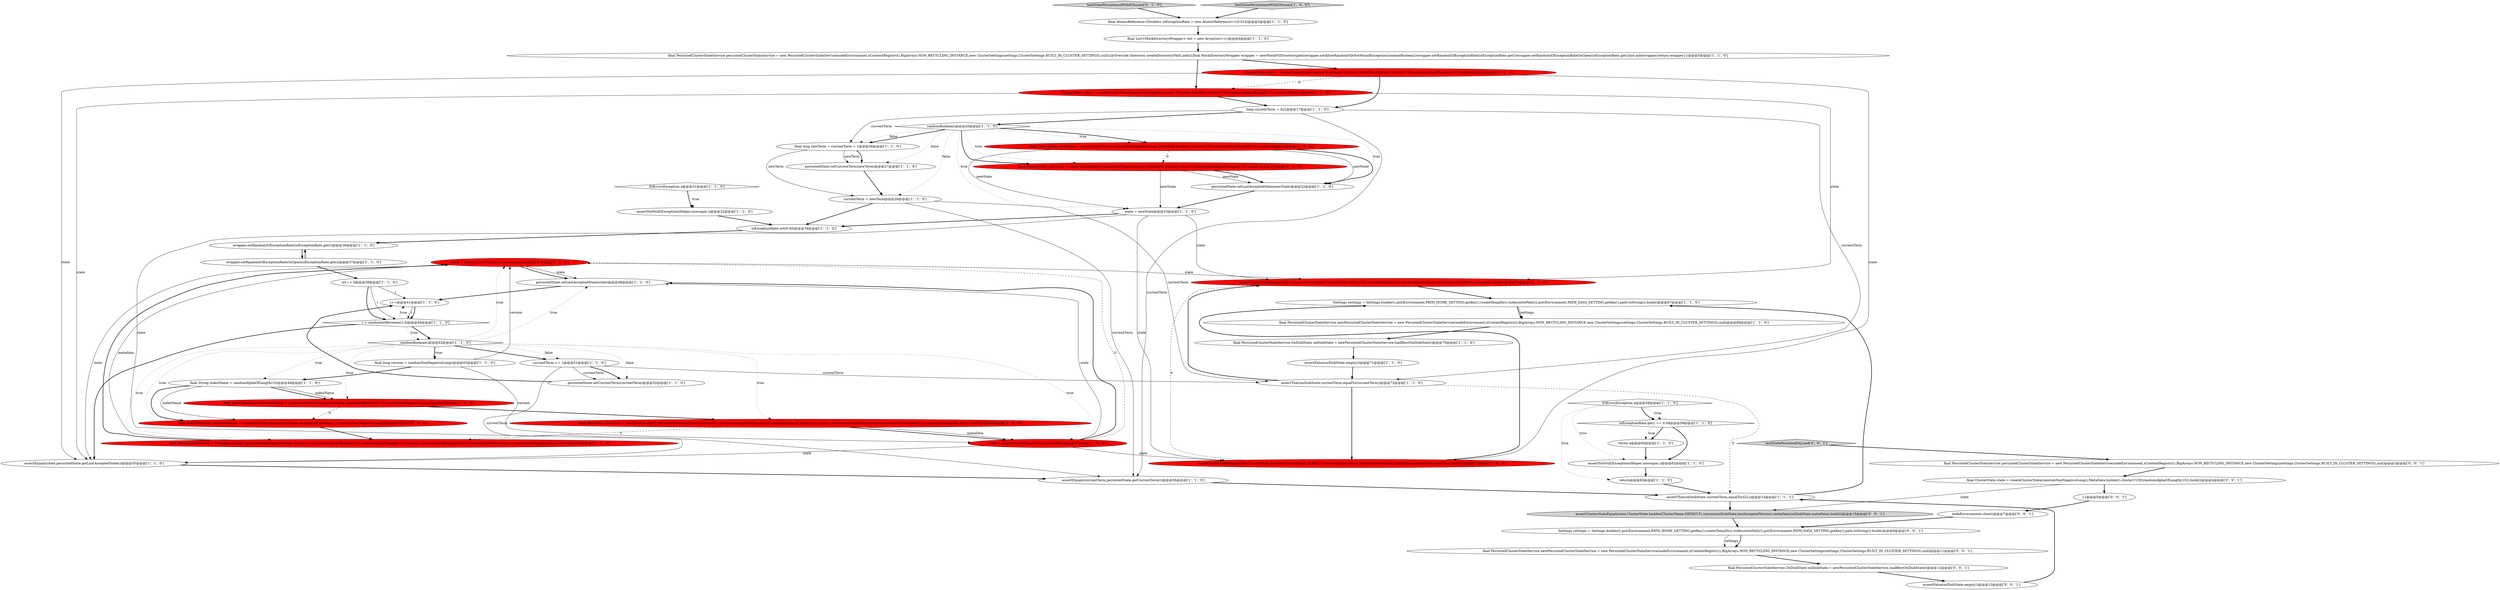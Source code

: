 digraph {
44 [style = filled, label = "state = createClusterState(version,metadata)@@@47@@@['0', '1', '0']", fillcolor = red, shape = ellipse image = "AAA1AAABBB2BBB"];
52 [style = filled, label = "final PersistedClusterStateService persistedClusterStateService = new PersistedClusterStateService(nodeEnvironment,xContentRegistry(),BigArrays.NON_RECYCLING_INSTANCE,new ClusterSettings(settings,ClusterSettings.BUILT_IN_CLUSTER_SETTINGS),null)@@@3@@@['0', '0', '1']", fillcolor = white, shape = ellipse image = "AAA0AAABBB3BBB"];
49 [style = filled, label = "testStatePersistenceWithIOIssues['0', '1', '0']", fillcolor = lightgray, shape = diamond image = "AAA0AAABBB2BBB"];
31 [style = filled, label = "IOError|Exception e@@@58@@@['1', '1', '0']", fillcolor = white, shape = diamond image = "AAA0AAABBB1BBB"];
13 [style = filled, label = "ClusterState state = createClusterState(randomNonNegativeLong(),MetaData.builder().clusterUUID(randomAlphaOfLength(10)).build())@@@16@@@['1', '0', '0']", fillcolor = red, shape = ellipse image = "AAA1AAABBB1BBB"];
25 [style = filled, label = "final IndexMetaData indexMetaData = createIndexMetaData(indexName,randomIntBetween(1,5),randomNonNegativeLong())@@@45@@@['1', '0', '0']", fillcolor = red, shape = ellipse image = "AAA1AAABBB1BBB"];
50 [style = filled, label = "final ClusterState newState = createClusterState(randomNonNegativeLong(),Metadata.builder().clusterUUID(randomAlphaOfLength(10)).build())@@@21@@@['0', '1', '0']", fillcolor = red, shape = ellipse image = "AAA1AAABBB2BBB"];
48 [style = filled, label = "final IndexMetadata indexMetadata = createIndexMetadata(indexName,randomIntBetween(1,5),randomNonNegativeLong())@@@45@@@['0', '1', '0']", fillcolor = red, shape = ellipse image = "AAA1AAABBB2BBB"];
27 [style = filled, label = "IOError|Exception e@@@31@@@['1', '1', '0']", fillcolor = white, shape = diamond image = "AAA0AAABBB1BBB"];
54 [style = filled, label = "assertFalse(onDiskState.empty())@@@13@@@['0', '0', '1']", fillcolor = white, shape = ellipse image = "AAA0AAABBB3BBB"];
29 [style = filled, label = "return@@@63@@@['1', '1', '0']", fillcolor = white, shape = ellipse image = "AAA0AAABBB1BBB"];
58 [style = filled, label = "final ClusterState state = createClusterState(randomNonNegativeLong(),MetaData.builder().clusterUUID(randomAlphaOfLength(10)).build())@@@4@@@['0', '0', '1']", fillcolor = white, shape = ellipse image = "AAA0AAABBB3BBB"];
17 [style = filled, label = "long currentTerm = 42L@@@17@@@['1', '1', '0']", fillcolor = white, shape = ellipse image = "AAA0AAABBB1BBB"];
51 [style = filled, label = "{}@@@5@@@['0', '0', '1']", fillcolor = white, shape = ellipse image = "AAA0AAABBB3BBB"];
55 [style = filled, label = "final PersistedClusterStateService newPersistedClusterStateService = new PersistedClusterStateService(nodeEnvironment,xContentRegistry(),BigArrays.NON_RECYCLING_INSTANCE,new ClusterSettings(settings,ClusterSettings.BUILT_IN_CLUSTER_SETTINGS),null)@@@11@@@['0', '0', '1']", fillcolor = white, shape = ellipse image = "AAA0AAABBB3BBB"];
15 [style = filled, label = "final ClusterState newState = createClusterState(randomNonNegativeLong(),MetaData.builder().clusterUUID(randomAlphaOfLength(10)).build())@@@21@@@['1', '0', '0']", fillcolor = red, shape = ellipse image = "AAA1AAABBB1BBB"];
28 [style = filled, label = "currentTerm += 1@@@51@@@['1', '1', '0']", fillcolor = white, shape = ellipse image = "AAA0AAABBB1BBB"];
38 [style = filled, label = "randomBoolean()@@@42@@@['1', '1', '0']", fillcolor = white, shape = diamond image = "AAA0AAABBB1BBB"];
47 [style = filled, label = "assertClusterStateEqual(state,ClusterState.builder(ClusterName.DEFAULT).version(onDiskState.lastAcceptedVersion).metadata(onDiskState.metadata).build())@@@73@@@['0', '1', '0']", fillcolor = red, shape = ellipse image = "AAA1AAABBB2BBB"];
20 [style = filled, label = "final List<MockDirectoryWrapper> list = new ArrayList<>()@@@4@@@['1', '1', '0']", fillcolor = white, shape = ellipse image = "AAA0AAABBB1BBB"];
9 [style = filled, label = "throw e@@@60@@@['1', '1', '0']", fillcolor = white, shape = ellipse image = "AAA0AAABBB1BBB"];
14 [style = filled, label = "final String indexName = randomAlphaOfLength(10)@@@44@@@['1', '1', '0']", fillcolor = white, shape = ellipse image = "AAA0AAABBB1BBB"];
59 [style = filled, label = "nodeEnvironment.close()@@@7@@@['0', '0', '1']", fillcolor = white, shape = ellipse image = "AAA0AAABBB3BBB"];
3 [style = filled, label = "assertNotNull(ExceptionsHelper.unwrap(e,))@@@32@@@['1', '1', '0']", fillcolor = white, shape = ellipse image = "AAA0AAABBB1BBB"];
39 [style = filled, label = "ioExceptionRate.set(0.0d)@@@34@@@['1', '1', '0']", fillcolor = white, shape = ellipse image = "AAA0AAABBB1BBB"];
21 [style = filled, label = "persistedState.setCurrentTerm(newTerm)@@@27@@@['1', '1', '0']", fillcolor = white, shape = ellipse image = "AAA0AAABBB1BBB"];
40 [style = filled, label = "i < randomIntBetween(1,5)@@@40@@@['1', '1', '0']", fillcolor = white, shape = diamond image = "AAA0AAABBB1BBB"];
8 [style = filled, label = "persistedState.setLastAcceptedState(newState)@@@22@@@['1', '1', '0']", fillcolor = white, shape = ellipse image = "AAA0AAABBB1BBB"];
23 [style = filled, label = "final PersistedClusterStateService persistedClusterStateService = new PersistedClusterStateService(nodeEnvironment,xContentRegistry(),BigArrays.NON_RECYCLING_INSTANCE,new ClusterSettings(settings,ClusterSettings.BUILT_IN_CLUSTER_SETTINGS),null){@Override Directory createDirectory(Path path){final MockDirectoryWrapper wrapper = newMockFSDirectory(path)wrapper.setAllowRandomFileNotFoundException(randomBoolean())wrapper.setRandomIOExceptionRate(ioExceptionRate.get())wrapper.setRandomIOExceptionRateOnOpen(ioExceptionRate.get())list.add(wrapper)return wrapper}}@@@5@@@['1', '1', '0']", fillcolor = white, shape = ellipse image = "AAA0AAABBB1BBB"];
4 [style = filled, label = "final MetaData metaData = MetaData.builder().persistentSettings(Settings.builder().put(randomAlphaOfLength(10),randomAlphaOfLength(10)).build()).coordinationMetaData(createCoordinationMetaData(1L)).put(indexMetaData,false).build()@@@46@@@['1', '0', '0']", fillcolor = red, shape = ellipse image = "AAA1AAABBB1BBB"];
45 [style = filled, label = "ClusterState state = createClusterState(randomNonNegativeLong(),Metadata.builder().clusterUUID(randomAlphaOfLength(10)).build())@@@16@@@['0', '1', '0']", fillcolor = red, shape = ellipse image = "AAA1AAABBB2BBB"];
37 [style = filled, label = "final PersistedClusterStateService newPersistedClusterStateService = new PersistedClusterStateService(nodeEnvironment,xContentRegistry(),BigArrays.NON_RECYCLING_INSTANCE,new ClusterSettings(settings,ClusterSettings.BUILT_IN_CLUSTER_SETTINGS),null)@@@69@@@['1', '1', '0']", fillcolor = white, shape = ellipse image = "AAA0AAABBB1BBB"];
2 [style = filled, label = "state = newState@@@23@@@['1', '1', '0']", fillcolor = white, shape = ellipse image = "AAA0AAABBB1BBB"];
19 [style = filled, label = "assertNotNull(ExceptionsHelper.unwrap(e,))@@@62@@@['1', '1', '0']", fillcolor = white, shape = ellipse image = "AAA0AAABBB1BBB"];
0 [style = filled, label = "wrapper.setRandomIOExceptionRate(ioExceptionRate.get())@@@36@@@['1', '1', '0']", fillcolor = white, shape = ellipse image = "AAA0AAABBB1BBB"];
12 [style = filled, label = "assertClusterStateEqual(state,ClusterState.builder(ClusterName.DEFAULT).version(onDiskState.lastAcceptedVersion).metaData(onDiskState.metaData).build())@@@73@@@['1', '0', '0']", fillcolor = red, shape = ellipse image = "AAA1AAABBB1BBB"];
43 [style = filled, label = "assertEquals(state,persistedState.getLastAcceptedState())@@@55@@@['1', '1', '0']", fillcolor = white, shape = ellipse image = "AAA0AAABBB1BBB"];
60 [style = filled, label = "Settings settings = Settings.builder().put(Environment.PATH_HOME_SETTING.getKey(),createTempDir().toAbsolutePath()).put(Environment.PATH_DATA_SETTING.getKey(),path.toString()).build()@@@9@@@['0', '0', '1']", fillcolor = white, shape = ellipse image = "AAA0AAABBB3BBB"];
36 [style = filled, label = "persistedState.setCurrentTerm(currentTerm)@@@52@@@['1', '1', '0']", fillcolor = white, shape = ellipse image = "AAA0AAABBB1BBB"];
5 [style = filled, label = "ioExceptionRate.get() == 0.0d@@@59@@@['1', '1', '0']", fillcolor = white, shape = diamond image = "AAA0AAABBB1BBB"];
26 [style = filled, label = "int i = 0@@@39@@@['1', '1', '0']", fillcolor = white, shape = ellipse image = "AAA0AAABBB1BBB"];
33 [style = filled, label = "persistedState.setLastAcceptedState(state)@@@48@@@['1', '1', '0']", fillcolor = white, shape = ellipse image = "AAA0AAABBB1BBB"];
35 [style = filled, label = "randomBoolean()@@@20@@@['1', '1', '0']", fillcolor = white, shape = diamond image = "AAA0AAABBB1BBB"];
7 [style = filled, label = "final long version = randomNonNegativeLong()@@@43@@@['1', '1', '0']", fillcolor = white, shape = ellipse image = "AAA0AAABBB1BBB"];
32 [style = filled, label = "wrapper.setRandomIOExceptionRateOnOpen(ioExceptionRate.get())@@@37@@@['1', '1', '0']", fillcolor = white, shape = ellipse image = "AAA0AAABBB1BBB"];
41 [style = filled, label = "assertEquals(currentTerm,persistedState.getCurrentTerm())@@@56@@@['1', '1', '0']", fillcolor = white, shape = ellipse image = "AAA0AAABBB1BBB"];
57 [style = filled, label = "final PersistedClusterStateService.OnDiskState onDiskState = newPersistedClusterStateService.loadBestOnDiskState()@@@12@@@['0', '0', '1']", fillcolor = white, shape = ellipse image = "AAA0AAABBB3BBB"];
6 [style = filled, label = "final PersistedClusterStateService.OnDiskState onDiskState = newPersistedClusterStateService.loadBestOnDiskState()@@@70@@@['1', '1', '0']", fillcolor = white, shape = ellipse image = "AAA0AAABBB1BBB"];
30 [style = filled, label = "Settings settings = Settings.builder().put(Environment.PATH_HOME_SETTING.getKey(),createTempDir().toAbsolutePath()).put(Environment.PATH_DATA_SETTING.getKey(),path.toString()).build()@@@67@@@['1', '1', '0']", fillcolor = white, shape = ellipse image = "AAA0AAABBB1BBB"];
42 [style = filled, label = "final long newTerm = currentTerm + 1@@@26@@@['1', '1', '0']", fillcolor = white, shape = ellipse image = "AAA0AAABBB1BBB"];
24 [style = filled, label = "state = createClusterState(version,metaData)@@@47@@@['1', '0', '0']", fillcolor = red, shape = ellipse image = "AAA1AAABBB1BBB"];
22 [style = filled, label = "final AtomicReference<Double> ioExceptionRate = new AtomicReference<>(0.01d)@@@3@@@['1', '1', '0']", fillcolor = white, shape = ellipse image = "AAA0AAABBB1BBB"];
10 [style = filled, label = "assertThat(onDiskState.currentTerm,equalTo(currentTerm))@@@72@@@['1', '1', '0']", fillcolor = white, shape = ellipse image = "AAA0AAABBB1BBB"];
56 [style = filled, label = "testStatePersistedOnLoad['0', '0', '1']", fillcolor = lightgray, shape = diamond image = "AAA0AAABBB3BBB"];
46 [style = filled, label = "final Metadata metadata = Metadata.builder().persistentSettings(Settings.builder().put(randomAlphaOfLength(10),randomAlphaOfLength(10)).build()).coordinationMetadata(createCoordinationMetadata(1L)).put(indexMetadata,false).build()@@@46@@@['0', '1', '0']", fillcolor = red, shape = ellipse image = "AAA1AAABBB2BBB"];
1 [style = filled, label = "assertThat(onDiskState.currentTerm,equalTo(42L))@@@14@@@['1', '1', '1']", fillcolor = white, shape = ellipse image = "AAA0AAABBB1BBB"];
16 [style = filled, label = "assertFalse(onDiskState.empty())@@@71@@@['1', '1', '0']", fillcolor = white, shape = ellipse image = "AAA0AAABBB1BBB"];
53 [style = filled, label = "assertClusterStateEqual(state,ClusterState.builder(ClusterName.DEFAULT).version(onDiskState.lastAcceptedVersion).metaData(onDiskState.metaData).build())@@@15@@@['0', '0', '1']", fillcolor = lightgray, shape = ellipse image = "AAA0AAABBB3BBB"];
34 [style = filled, label = "testStatePersistenceWithIOIssues['1', '0', '0']", fillcolor = lightgray, shape = diamond image = "AAA0AAABBB1BBB"];
11 [style = filled, label = "currentTerm = newTerm@@@28@@@['1', '1', '0']", fillcolor = white, shape = ellipse image = "AAA0AAABBB1BBB"];
18 [style = filled, label = "i++@@@41@@@['1', '1', '0']", fillcolor = white, shape = ellipse image = "AAA0AAABBB1BBB"];
14->25 [style = bold, label=""];
56->52 [style = bold, label=""];
24->33 [style = solid, label="state"];
40->18 [style = dotted, label="true"];
5->9 [style = bold, label=""];
38->14 [style = dotted, label="true"];
23->45 [style = bold, label=""];
38->28 [style = dotted, label="false"];
32->0 [style = bold, label=""];
25->48 [style = dashed, label="0"];
58->53 [style = solid, label="state"];
26->40 [style = bold, label=""];
40->38 [style = bold, label=""];
1->30 [style = bold, label=""];
35->8 [style = dotted, label="true"];
49->22 [style = bold, label=""];
17->41 [style = solid, label="currentTerm"];
7->14 [style = bold, label=""];
13->45 [style = dashed, label="0"];
2->12 [style = solid, label="state"];
13->17 [style = bold, label=""];
7->24 [style = solid, label="version"];
10->1 [style = dashed, label="0"];
55->57 [style = bold, label=""];
44->33 [style = solid, label="state"];
35->15 [style = dotted, label="true"];
35->21 [style = dotted, label="false"];
33->18 [style = bold, label=""];
35->50 [style = bold, label=""];
11->41 [style = solid, label="currentTerm"];
23->13 [style = bold, label=""];
38->7 [style = bold, label=""];
10->12 [style = bold, label=""];
28->41 [style = solid, label="currentTerm"];
35->2 [style = dotted, label="true"];
38->7 [style = dotted, label="true"];
38->48 [style = dotted, label="true"];
36->18 [style = bold, label=""];
5->9 [style = dotted, label="true"];
3->39 [style = bold, label=""];
45->17 [style = bold, label=""];
42->21 [style = bold, label=""];
29->1 [style = bold, label=""];
53->60 [style = bold, label=""];
30->37 [style = solid, label="settings"];
15->8 [style = solid, label="newState"];
14->48 [style = bold, label=""];
38->33 [style = dotted, label="true"];
17->35 [style = bold, label=""];
31->19 [style = dotted, label="true"];
57->54 [style = bold, label=""];
38->46 [style = dotted, label="true"];
28->36 [style = bold, label=""];
59->60 [style = bold, label=""];
38->28 [style = bold, label=""];
7->44 [style = solid, label="version"];
44->47 [style = solid, label="state"];
31->5 [style = bold, label=""];
31->5 [style = dotted, label="true"];
45->47 [style = solid, label="state"];
11->10 [style = solid, label="currentTerm"];
38->4 [style = dotted, label="true"];
28->10 [style = solid, label="currentTerm"];
32->26 [style = bold, label=""];
15->50 [style = dashed, label="0"];
2->39 [style = bold, label=""];
52->58 [style = bold, label=""];
60->55 [style = bold, label=""];
13->12 [style = solid, label="state"];
38->24 [style = dotted, label="true"];
20->23 [style = bold, label=""];
46->44 [style = solid, label="metadata"];
22->20 [style = bold, label=""];
21->11 [style = bold, label=""];
58->51 [style = bold, label=""];
44->43 [style = solid, label="state"];
12->47 [style = dashed, label="0"];
31->29 [style = dotted, label="true"];
2->47 [style = solid, label="state"];
24->43 [style = solid, label="state"];
26->18 [style = solid, label="i"];
46->44 [style = bold, label=""];
4->24 [style = bold, label=""];
35->15 [style = bold, label=""];
35->42 [style = bold, label=""];
19->29 [style = bold, label=""];
18->40 [style = bold, label=""];
35->42 [style = dotted, label="false"];
44->33 [style = bold, label=""];
45->43 [style = solid, label="state"];
40->38 [style = dotted, label="true"];
35->11 [style = dotted, label="false"];
38->44 [style = dotted, label="true"];
38->25 [style = dotted, label="true"];
4->46 [style = dashed, label="0"];
24->44 [style = dashed, label="0"];
17->42 [style = solid, label="currentTerm"];
48->46 [style = bold, label=""];
24->33 [style = bold, label=""];
5->19 [style = bold, label=""];
8->2 [style = bold, label=""];
50->2 [style = solid, label="newState"];
24->12 [style = solid, label="state"];
14->25 [style = solid, label="indexName"];
4->24 [style = solid, label="metaData"];
9->19 [style = bold, label=""];
2->43 [style = solid, label="state"];
43->41 [style = bold, label=""];
40->43 [style = bold, label=""];
0->32 [style = bold, label=""];
60->55 [style = solid, label="settings"];
42->21 [style = solid, label="newTerm"];
15->8 [style = bold, label=""];
28->36 [style = solid, label="currentTerm"];
16->10 [style = bold, label=""];
27->3 [style = bold, label=""];
18->40 [style = solid, label="i"];
25->4 [style = bold, label=""];
12->30 [style = bold, label=""];
41->1 [style = bold, label=""];
30->37 [style = bold, label=""];
37->6 [style = bold, label=""];
50->8 [style = solid, label="newState"];
17->10 [style = solid, label="currentTerm"];
34->22 [style = bold, label=""];
47->30 [style = bold, label=""];
51->59 [style = bold, label=""];
27->3 [style = dotted, label="true"];
38->36 [style = dotted, label="false"];
39->0 [style = bold, label=""];
26->40 [style = solid, label="i"];
6->16 [style = bold, label=""];
14->48 [style = solid, label="indexName"];
13->43 [style = solid, label="state"];
10->47 [style = bold, label=""];
50->8 [style = bold, label=""];
11->39 [style = bold, label=""];
15->2 [style = solid, label="newState"];
35->50 [style = dotted, label="true"];
42->11 [style = solid, label="newTerm"];
1->53 [style = bold, label=""];
54->1 [style = bold, label=""];
}
